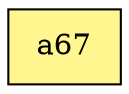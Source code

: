 digraph G {
rankdir=BT;ranksep="2.0";
"a67" [shape=record,fillcolor=khaki1,style=filled,label="{a67}"];
}